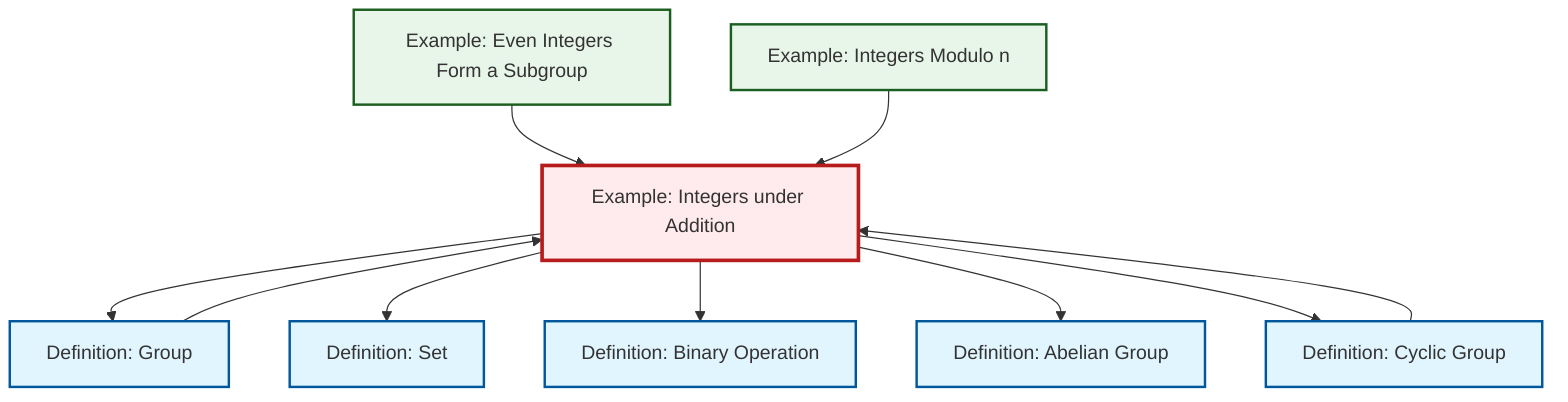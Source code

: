 graph TD
    classDef definition fill:#e1f5fe,stroke:#01579b,stroke-width:2px
    classDef theorem fill:#f3e5f5,stroke:#4a148c,stroke-width:2px
    classDef axiom fill:#fff3e0,stroke:#e65100,stroke-width:2px
    classDef example fill:#e8f5e9,stroke:#1b5e20,stroke-width:2px
    classDef current fill:#ffebee,stroke:#b71c1c,stroke-width:3px
    def-set["Definition: Set"]:::definition
    def-binary-operation["Definition: Binary Operation"]:::definition
    ex-integers-addition["Example: Integers under Addition"]:::example
    ex-even-integers-subgroup["Example: Even Integers Form a Subgroup"]:::example
    ex-quotient-integers-mod-n["Example: Integers Modulo n"]:::example
    def-cyclic-group["Definition: Cyclic Group"]:::definition
    def-group["Definition: Group"]:::definition
    def-abelian-group["Definition: Abelian Group"]:::definition
    ex-integers-addition --> def-group
    def-group --> ex-integers-addition
    ex-integers-addition --> def-set
    ex-even-integers-subgroup --> ex-integers-addition
    ex-integers-addition --> def-binary-operation
    ex-integers-addition --> def-abelian-group
    ex-quotient-integers-mod-n --> ex-integers-addition
    ex-integers-addition --> def-cyclic-group
    def-cyclic-group --> ex-integers-addition
    class ex-integers-addition current